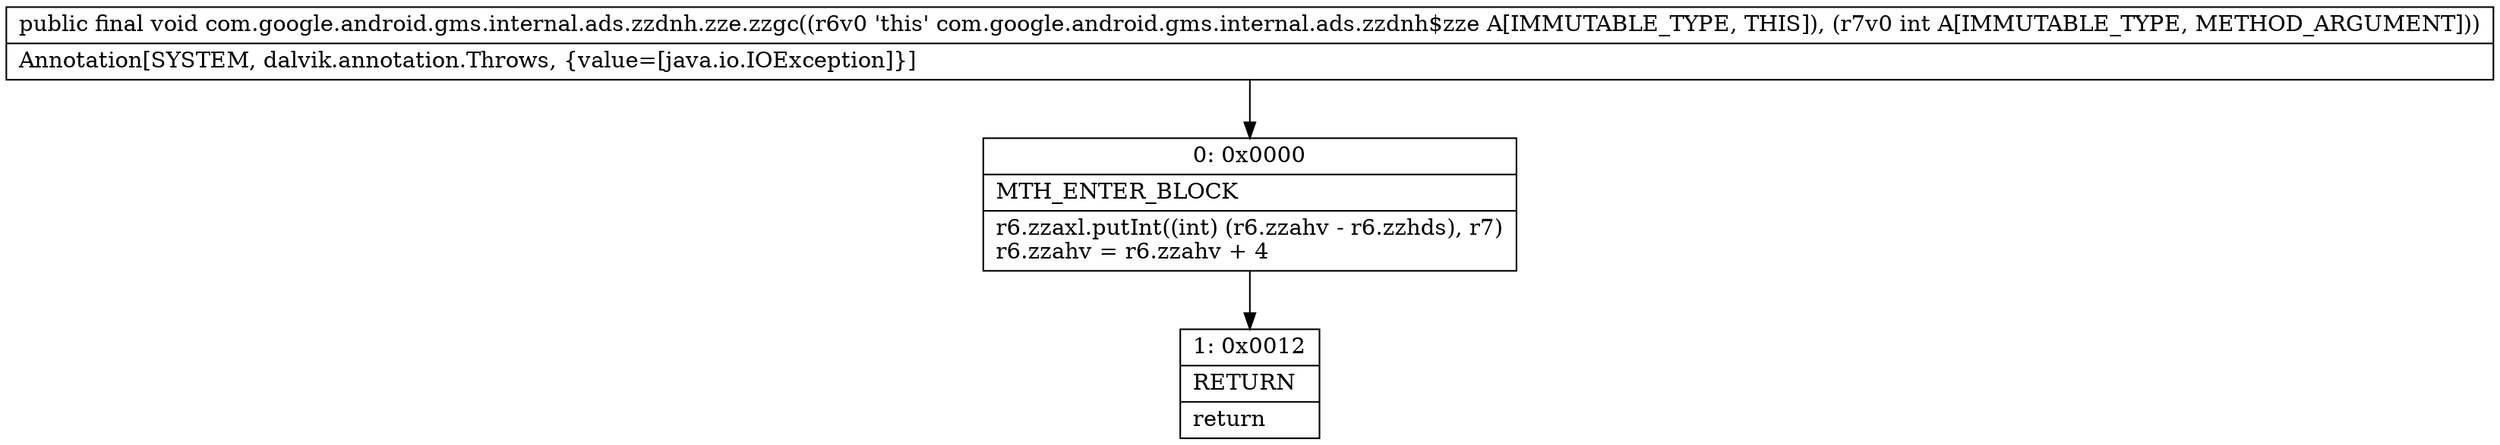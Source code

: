 digraph "CFG forcom.google.android.gms.internal.ads.zzdnh.zze.zzgc(I)V" {
Node_0 [shape=record,label="{0\:\ 0x0000|MTH_ENTER_BLOCK\l|r6.zzaxl.putInt((int) (r6.zzahv \- r6.zzhds), r7)\lr6.zzahv = r6.zzahv + 4\l}"];
Node_1 [shape=record,label="{1\:\ 0x0012|RETURN\l|return\l}"];
MethodNode[shape=record,label="{public final void com.google.android.gms.internal.ads.zzdnh.zze.zzgc((r6v0 'this' com.google.android.gms.internal.ads.zzdnh$zze A[IMMUTABLE_TYPE, THIS]), (r7v0 int A[IMMUTABLE_TYPE, METHOD_ARGUMENT]))  | Annotation[SYSTEM, dalvik.annotation.Throws, \{value=[java.io.IOException]\}]\l}"];
MethodNode -> Node_0;
Node_0 -> Node_1;
}

